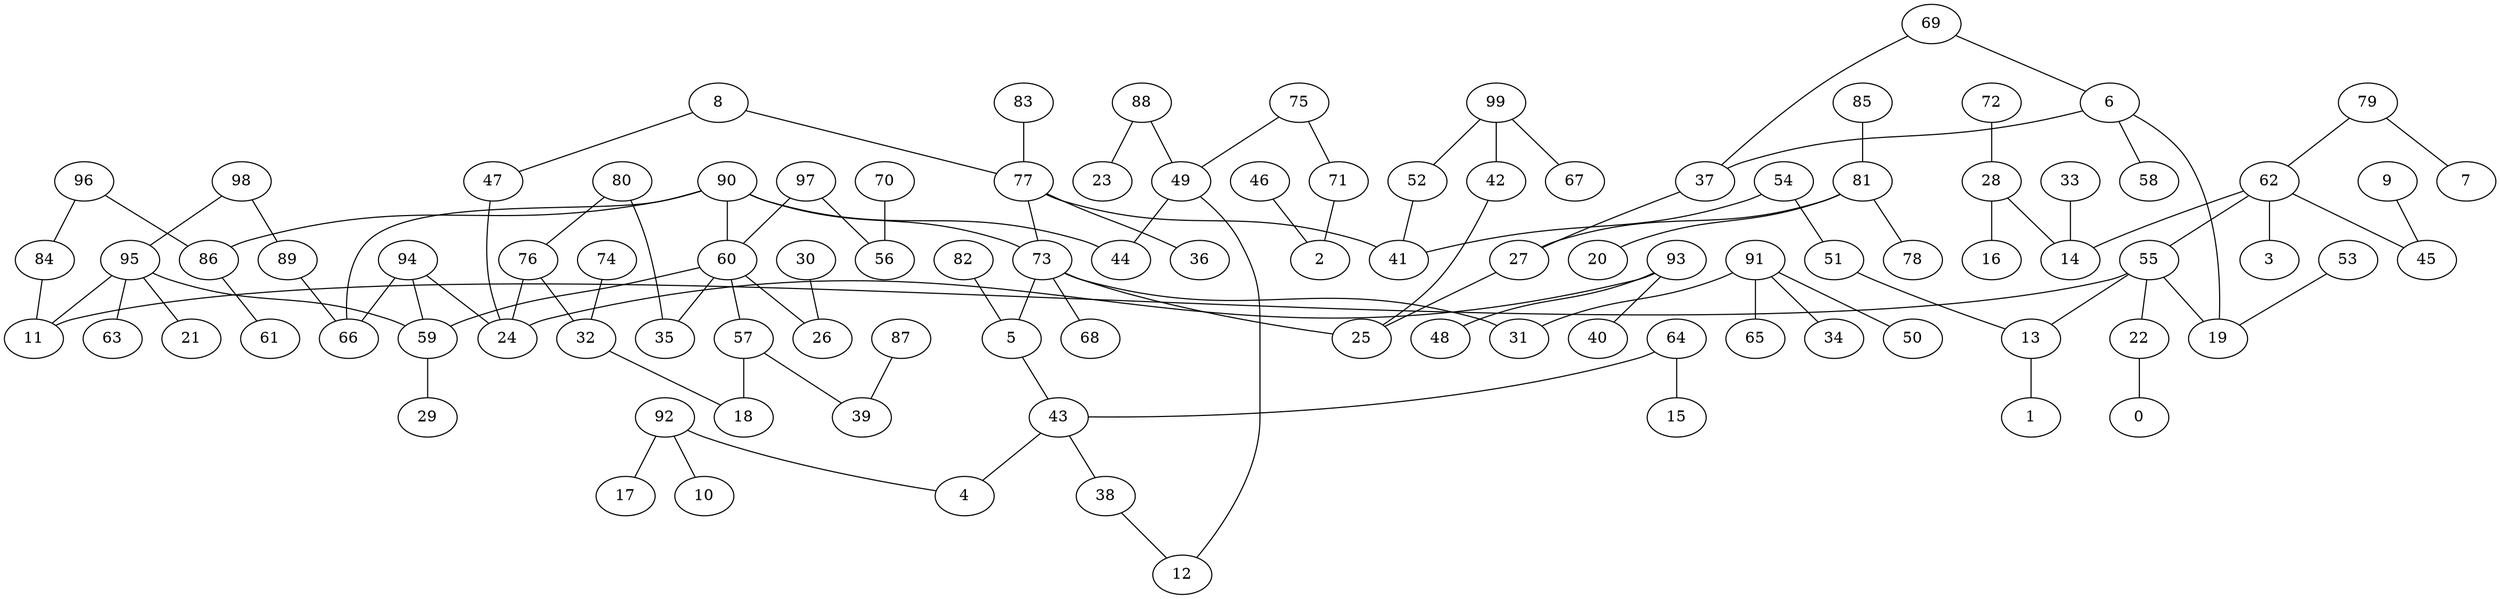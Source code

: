 digraph GG_graph {

subgraph G_graph {
edge [color = black]
"72" -> "28" [dir = none]
"9" -> "45" [dir = none]
"82" -> "5" [dir = none]
"76" -> "24" [dir = none]
"87" -> "39" [dir = none]
"97" -> "56" [dir = none]
"97" -> "60" [dir = none]
"98" -> "89" [dir = none]
"54" -> "51" [dir = none]
"46" -> "2" [dir = none]
"28" -> "16" [dir = none]
"28" -> "14" [dir = none]
"89" -> "66" [dir = none]
"71" -> "2" [dir = none]
"88" -> "23" [dir = none]
"88" -> "49" [dir = none]
"70" -> "56" [dir = none]
"42" -> "25" [dir = none]
"49" -> "44" [dir = none]
"80" -> "35" [dir = none]
"79" -> "7" [dir = none]
"79" -> "62" [dir = none]
"74" -> "32" [dir = none]
"13" -> "1" [dir = none]
"99" -> "52" [dir = none]
"99" -> "67" [dir = none]
"99" -> "42" [dir = none]
"60" -> "57" [dir = none]
"60" -> "26" [dir = none]
"60" -> "35" [dir = none]
"60" -> "59" [dir = none]
"57" -> "18" [dir = none]
"57" -> "39" [dir = none]
"92" -> "10" [dir = none]
"92" -> "17" [dir = none]
"92" -> "4" [dir = none]
"75" -> "71" [dir = none]
"75" -> "49" [dir = none]
"73" -> "31" [dir = none]
"73" -> "25" [dir = none]
"73" -> "68" [dir = none]
"73" -> "5" [dir = none]
"91" -> "65" [dir = none]
"91" -> "50" [dir = none]
"91" -> "34" [dir = none]
"91" -> "31" [dir = none]
"94" -> "66" [dir = none]
"94" -> "24" [dir = none]
"94" -> "59" [dir = none]
"8" -> "47" [dir = none]
"27" -> "25" [dir = none]
"90" -> "44" [dir = none]
"90" -> "86" [dir = none]
"90" -> "73" [dir = none]
"90" -> "60" [dir = none]
"86" -> "61" [dir = none]
"55" -> "22" [dir = none]
"55" -> "19" [dir = none]
"55" -> "13" [dir = none]
"55" -> "11" [dir = none]
"62" -> "3" [dir = none]
"62" -> "45" [dir = none]
"62" -> "14" [dir = none]
"62" -> "55" [dir = none]
"5" -> "43" [dir = none]
"59" -> "29" [dir = none]
"77" -> "41" [dir = none]
"77" -> "36" [dir = none]
"77" -> "73" [dir = none]
"93" -> "48" [dir = none]
"93" -> "40" [dir = none]
"93" -> "24" [dir = none]
"33" -> "14" [dir = none]
"6" -> "58" [dir = none]
"6" -> "19" [dir = none]
"30" -> "26" [dir = none]
"84" -> "11" [dir = none]
"83" -> "77" [dir = none]
"64" -> "15" [dir = none]
"64" -> "43" [dir = none]
"32" -> "18" [dir = none]
"53" -> "19" [dir = none]
"69" -> "37" [dir = none]
"69" -> "6" [dir = none]
"95" -> "63" [dir = none]
"95" -> "21" [dir = none]
"95" -> "11" [dir = none]
"95" -> "59" [dir = none]
"81" -> "20" [dir = none]
"81" -> "78" [dir = none]
"81" -> "27" [dir = none]
"38" -> "12" [dir = none]
"51" -> "13" [dir = none]
"85" -> "81" [dir = none]
"22" -> "0" [dir = none]
"96" -> "86" [dir = none]
"43" -> "38" [dir = none]
"43" -> "4" [dir = none]
"47" -> "24" [dir = none]
"49" -> "12" [dir = none]
"6" -> "37" [dir = none]
"52" -> "41" [dir = none]
"54" -> "41" [dir = none]
"76" -> "32" [dir = none]
"80" -> "76" [dir = none]
"96" -> "84" [dir = none]
"90" -> "66" [dir = none]
"37" -> "27" [dir = none]
"98" -> "95" [dir = none]
"8" -> "77" [dir = none]
}

}

